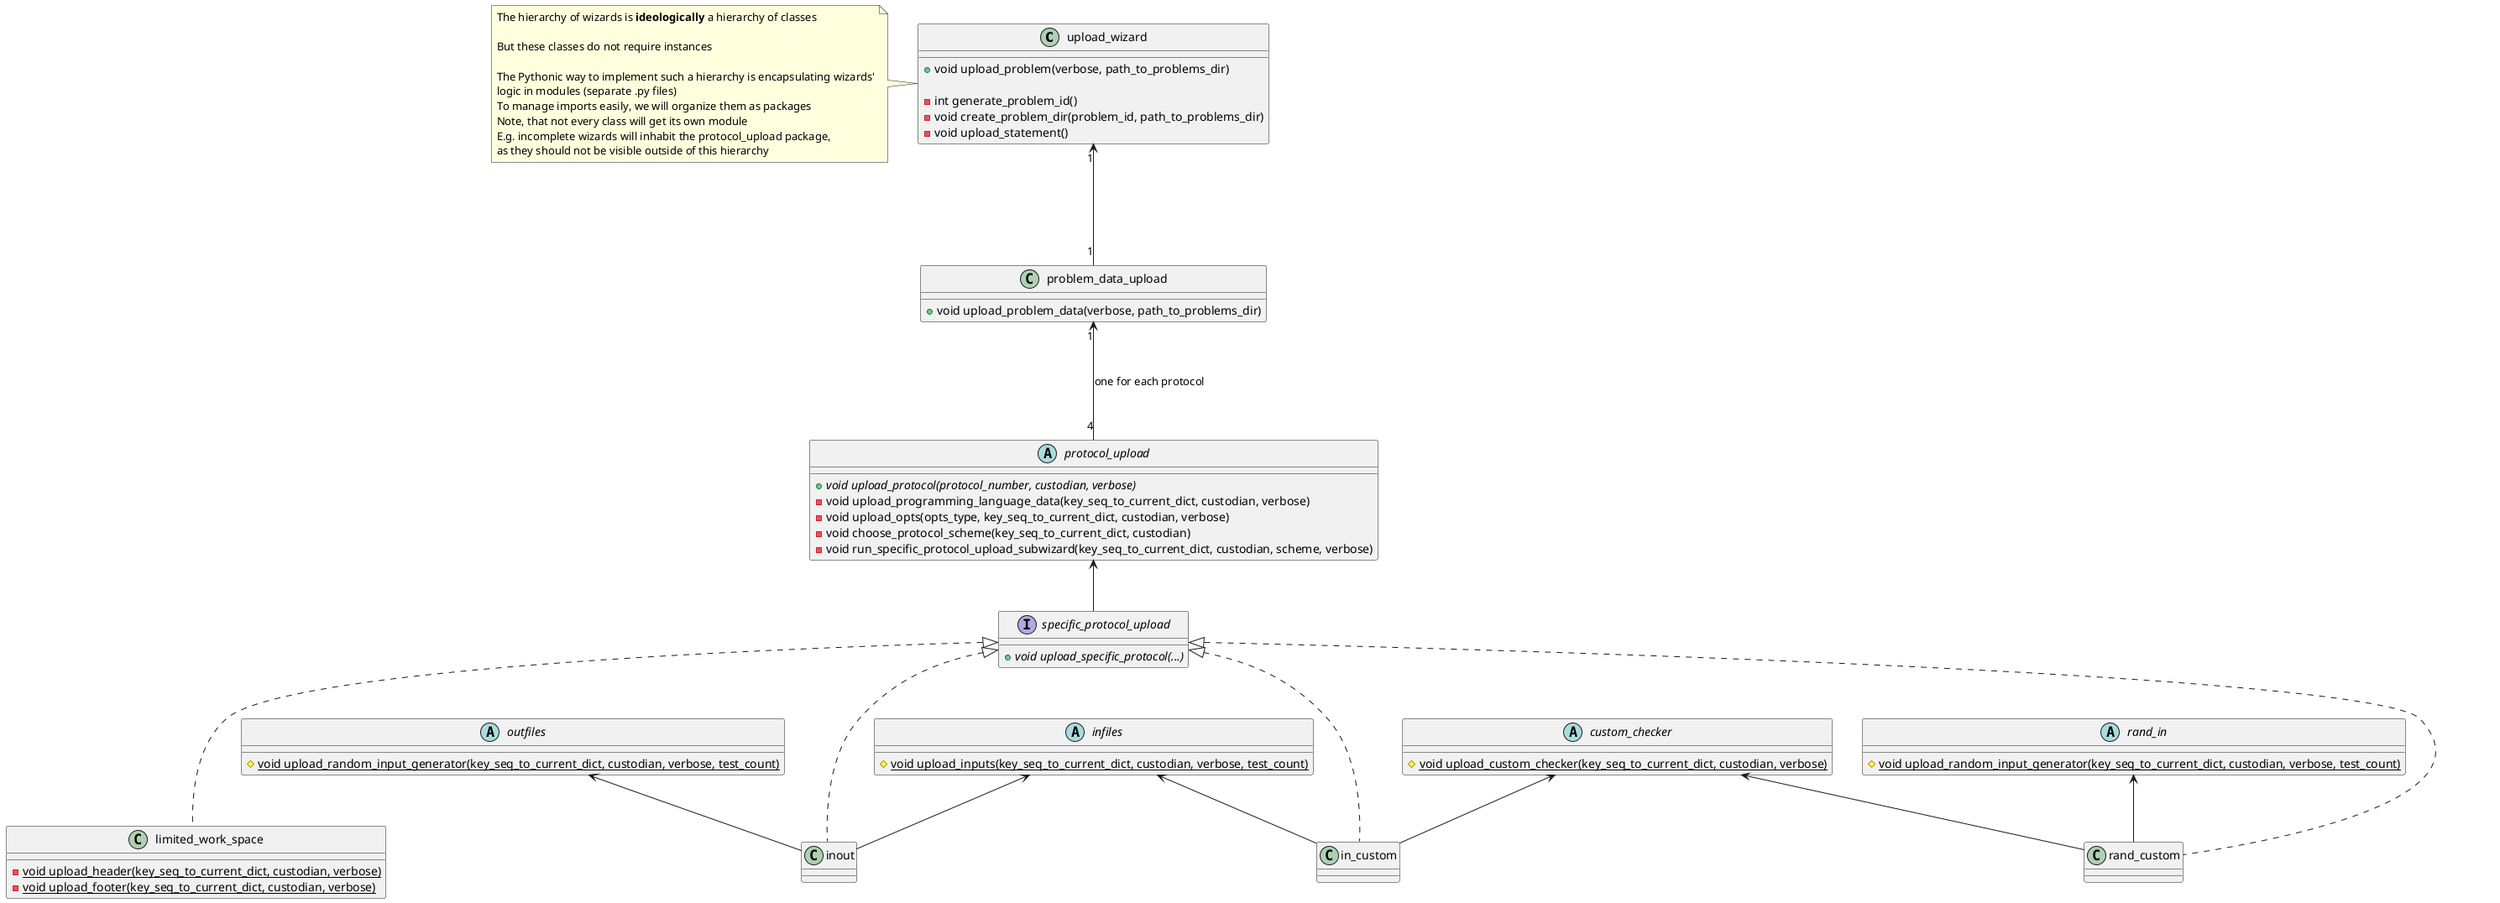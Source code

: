 @startuml
'https://plantuml.com/class-diagram

' ========================== GENERAL =========================

class upload_wizard {
    +void upload_problem(verbose, path_to_problems_dir)

    -int generate_problem_id()
    -void create_problem_dir(problem_id, path_to_problems_dir)
    -void upload_statement()
}

note left of upload_wizard
The hierarchy of wizards is **ideologically** a hierarchy of classes

But these classes do not require instances

The Pythonic way to implement such a hierarchy is encapsulating wizards'
logic in modules (separate .py files)
To manage imports easily, we will organize them as packages
Note, that not every class will get its own module
E.g. incomplete wizards will inhabit the protocol_upload package,
as they should not be visible outside of this hierarchy
end note

class problem_data_upload {
    +void upload_problem_data(verbose, path_to_problems_dir)
}
upload_wizard "1" <--- "1" problem_data_upload

' ========================== PROTOCOLS =========================

abstract class protocol_upload {
    +{abstract} void upload_protocol(protocol_number, custodian, verbose)
    -void upload_programming_language_data(key_seq_to_current_dict, custodian, verbose)
    -void upload_opts(opts_type, key_seq_to_current_dict, custodian, verbose)
    -void choose_protocol_scheme(key_seq_to_current_dict, custodian)
    -void run_specific_protocol_upload_subwizard(key_seq_to_current_dict, custodian, scheme, verbose)
}
problem_data_upload "1" <--- "4" protocol_upload : one for each protocol

' ========================== INCOMPLETE WIZARDS =========================

abstract class infiles {
    #{static} void upload_inputs(key_seq_to_current_dict, custodian, verbose, test_count)
}

abstract class outfiles {
    #{static} void upload_random_input_generator(key_seq_to_current_dict, custodian, verbose, test_count)
}

abstract class custom_checker {
    #{static} void upload_custom_checker(key_seq_to_current_dict, custodian, verbose)
}

abstract class rand_in {
    #{static} void upload_random_input_generator(key_seq_to_current_dict, custodian, verbose, test_count)
}


' ========================== COMPLETE WIZARDS =========================

interface specific_protocol_upload {
    +{abstract} void upload_specific_protocol(...)
}
protocol_upload <-- specific_protocol_upload

class inout
infiles <-- inout
outfiles <-- inout
specific_protocol_upload <|... inout

class in_custom
infiles <-- in_custom
custom_checker <-- in_custom
specific_protocol_upload <|... in_custom

class rand_custom
rand_in <-- rand_custom
custom_checker <-- rand_custom
specific_protocol_upload <|... rand_custom

class limited_work_space {
    -{static} void upload_header(key_seq_to_current_dict, custodian, verbose)
    -{static} void upload_footer(key_seq_to_current_dict, custodian, verbose)
}
specific_protocol_upload <|... limited_work_space

@enduml